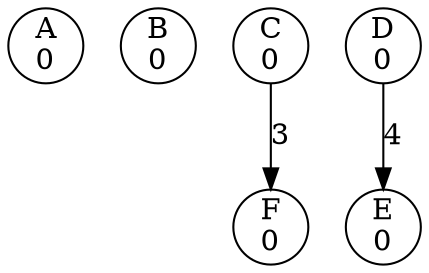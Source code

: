 digraph bank {
	 0 [label= "A\n0" , pos= "1,0!" , shape=circle, fixedsize=true, width=0.5 ]
	 1 [label= "B\n0" , pos= "0,1!" , shape=circle, fixedsize=true, width=0.5 ]
	 2 [label= "C\n0" , pos= "1,2!" , shape=circle, fixedsize=true, width=0.5 ]
	 3 [label= "D\n0" , pos= "2,2!" , shape=circle, fixedsize=true, width=0.5 ]
	 4 [label= "E\n0" , pos= "3,1!" , shape=circle, fixedsize=true, width=0.5 ]
	 5 [label= "F\n0" , pos= "2,0!" , shape=circle, fixedsize=true, width=0.5 ]
	 "3" -> "4" [label= "4" ]
	 "2" -> "5" [label= "3" ]
}
